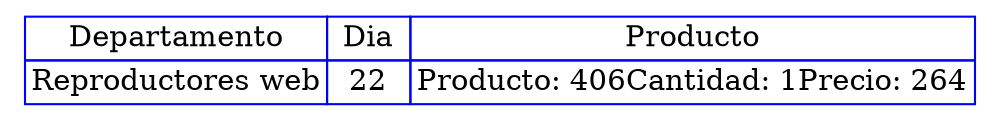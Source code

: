 digraph {
    tbl[
     shape=plaintext
     label=<
     <table border='0' cellborder='1' color='blue' cellspacing='0'>
<tr> <td>Departamento</td> <td> Dia </td> <td>Producto</td></tr>
<tr>
<td>Reproductores web</td>
<td>22</td>
<td>Producto: 406
Cantidad: 1
Precio: 264</td>
</tr></table>
    >];
}